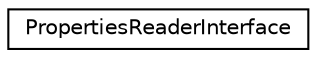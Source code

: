 digraph "Graphical Class Hierarchy"
{
  edge [fontname="Helvetica",fontsize="10",labelfontname="Helvetica",labelfontsize="10"];
  node [fontname="Helvetica",fontsize="10",shape=record];
  rankdir="LR";
  Node1 [label="PropertiesReaderInterface",height=0.2,width=0.4,color="black", fillcolor="white", style="filled",URL="$classPropertiesReaderInterface.html",tooltip="PropertiesReaderInterface. "];
}
